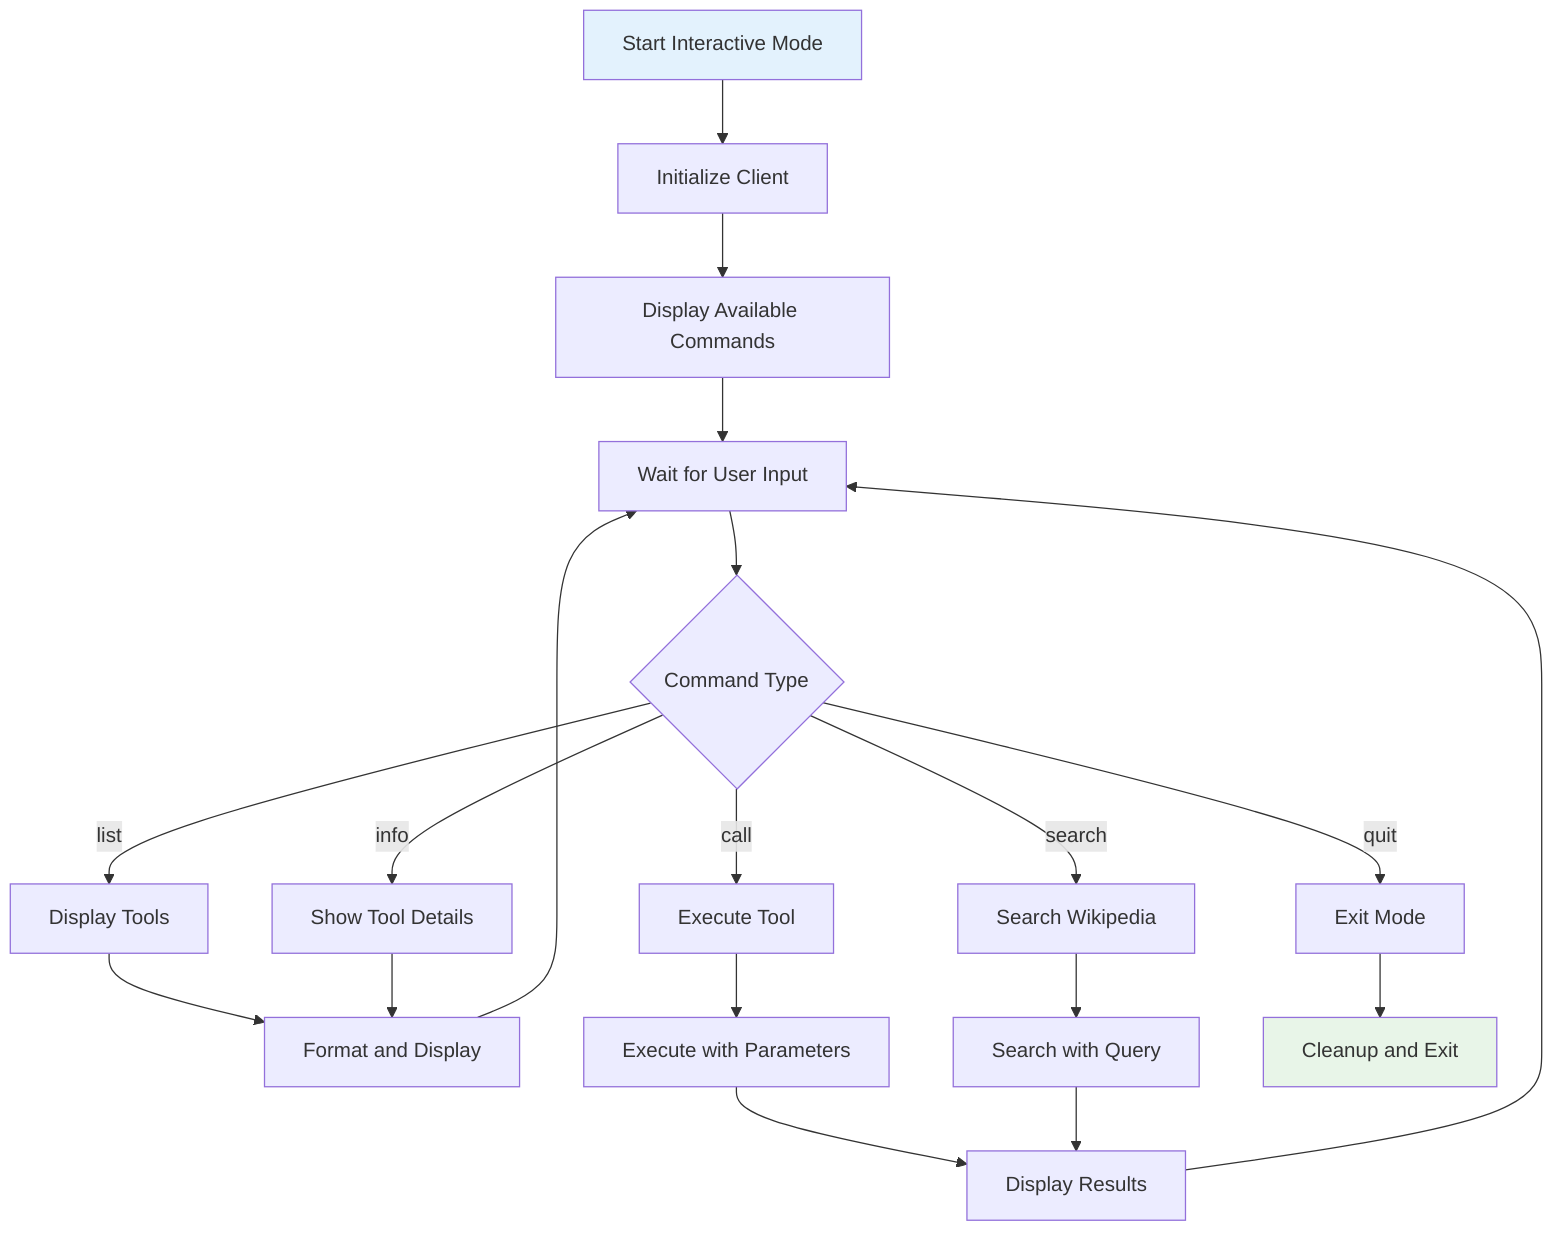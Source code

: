 flowchart TD
    A[Start Interactive Mode] --> B[Initialize Client]
    B --> C[Display Available Commands]
    C --> D[Wait for User Input]
    
    D --> E{Command Type}
    E -->|list| F[Display Tools]
    E -->|info| G[Show Tool Details]
    E -->|call| H[Execute Tool]
    E -->|search| I[Search Wikipedia]
    E -->|quit| J[Exit Mode]
    
    F --> K[Format and Display]
    G --> K
    H --> L[Execute with Parameters]
    I --> M[Search with Query]
    
    K --> D
    L --> N[Display Results]
    M --> N
    N --> D
    
    J --> O[Cleanup and Exit]
    
    style A fill:#e3f2fd
    style O fill:#e8f5e8
